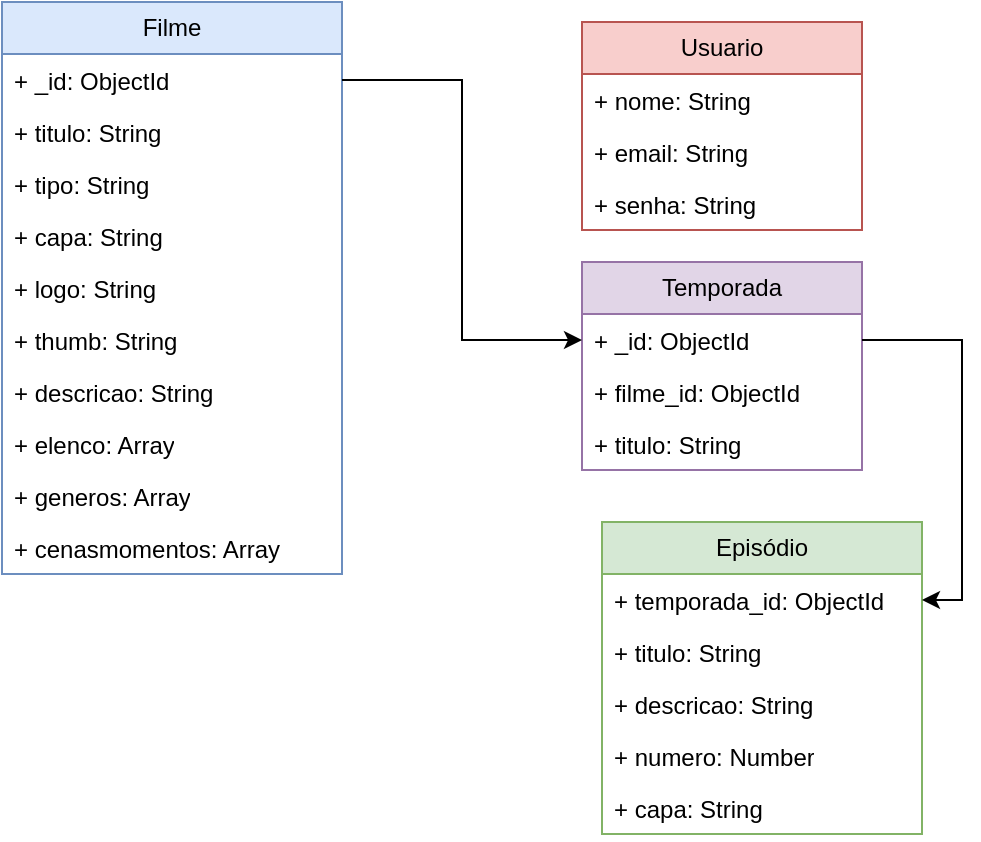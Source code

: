 <mxfile version="26.0.10">
  <diagram name="Página-1" id="uGrEJp1gB2m9r8jbkH1q">
    <mxGraphModel dx="880" dy="468" grid="1" gridSize="10" guides="1" tooltips="1" connect="1" arrows="1" fold="1" page="1" pageScale="1" pageWidth="827" pageHeight="1169" math="0" shadow="0">
      <root>
        <mxCell id="0" />
        <mxCell id="1" parent="0" />
        <mxCell id="Uh7ExJbNrkZJIm94rWD_-1" value="Filme" style="swimlane;fontStyle=0;childLayout=stackLayout;horizontal=1;startSize=26;fillColor=#dae8fc;horizontalStack=0;resizeParent=1;resizeParentMax=0;resizeLast=0;collapsible=1;marginBottom=0;whiteSpace=wrap;html=1;strokeColor=#6c8ebf;" vertex="1" parent="1">
          <mxGeometry x="80" y="70" width="170" height="286" as="geometry" />
        </mxCell>
        <mxCell id="Uh7ExJbNrkZJIm94rWD_-2" value="+ _id: ObjectId" style="text;strokeColor=none;fillColor=none;align=left;verticalAlign=top;spacingLeft=4;spacingRight=4;overflow=hidden;rotatable=0;points=[[0,0.5],[1,0.5]];portConstraint=eastwest;whiteSpace=wrap;html=1;" vertex="1" parent="Uh7ExJbNrkZJIm94rWD_-1">
          <mxGeometry y="26" width="170" height="26" as="geometry" />
        </mxCell>
        <mxCell id="Uh7ExJbNrkZJIm94rWD_-20" value="+ titulo: String" style="text;strokeColor=none;fillColor=none;align=left;verticalAlign=top;spacingLeft=4;spacingRight=4;overflow=hidden;rotatable=0;points=[[0,0.5],[1,0.5]];portConstraint=eastwest;whiteSpace=wrap;html=1;" vertex="1" parent="Uh7ExJbNrkZJIm94rWD_-1">
          <mxGeometry y="52" width="170" height="26" as="geometry" />
        </mxCell>
        <mxCell id="Uh7ExJbNrkZJIm94rWD_-10" value="+ tipo: String" style="text;strokeColor=none;fillColor=none;align=left;verticalAlign=top;spacingLeft=4;spacingRight=4;overflow=hidden;rotatable=0;points=[[0,0.5],[1,0.5]];portConstraint=eastwest;whiteSpace=wrap;html=1;" vertex="1" parent="Uh7ExJbNrkZJIm94rWD_-1">
          <mxGeometry y="78" width="170" height="26" as="geometry" />
        </mxCell>
        <mxCell id="Uh7ExJbNrkZJIm94rWD_-3" value="+ capa: String" style="text;strokeColor=none;fillColor=none;align=left;verticalAlign=top;spacingLeft=4;spacingRight=4;overflow=hidden;rotatable=0;points=[[0,0.5],[1,0.5]];portConstraint=eastwest;whiteSpace=wrap;html=1;" vertex="1" parent="Uh7ExJbNrkZJIm94rWD_-1">
          <mxGeometry y="104" width="170" height="26" as="geometry" />
        </mxCell>
        <mxCell id="Uh7ExJbNrkZJIm94rWD_-4" value="+ logo: String" style="text;strokeColor=none;fillColor=none;align=left;verticalAlign=top;spacingLeft=4;spacingRight=4;overflow=hidden;rotatable=0;points=[[0,0.5],[1,0.5]];portConstraint=eastwest;whiteSpace=wrap;html=1;" vertex="1" parent="Uh7ExJbNrkZJIm94rWD_-1">
          <mxGeometry y="130" width="170" height="26" as="geometry" />
        </mxCell>
        <mxCell id="Uh7ExJbNrkZJIm94rWD_-5" value="+ thumb: String" style="text;strokeColor=none;fillColor=none;align=left;verticalAlign=top;spacingLeft=4;spacingRight=4;overflow=hidden;rotatable=0;points=[[0,0.5],[1,0.5]];portConstraint=eastwest;whiteSpace=wrap;html=1;" vertex="1" parent="Uh7ExJbNrkZJIm94rWD_-1">
          <mxGeometry y="156" width="170" height="26" as="geometry" />
        </mxCell>
        <mxCell id="Uh7ExJbNrkZJIm94rWD_-6" value="+ descricao: String" style="text;strokeColor=none;fillColor=none;align=left;verticalAlign=top;spacingLeft=4;spacingRight=4;overflow=hidden;rotatable=0;points=[[0,0.5],[1,0.5]];portConstraint=eastwest;whiteSpace=wrap;html=1;" vertex="1" parent="Uh7ExJbNrkZJIm94rWD_-1">
          <mxGeometry y="182" width="170" height="26" as="geometry" />
        </mxCell>
        <mxCell id="Uh7ExJbNrkZJIm94rWD_-7" value="+ elenco: Array" style="text;strokeColor=none;fillColor=none;align=left;verticalAlign=top;spacingLeft=4;spacingRight=4;overflow=hidden;rotatable=0;points=[[0,0.5],[1,0.5]];portConstraint=eastwest;whiteSpace=wrap;html=1;" vertex="1" parent="Uh7ExJbNrkZJIm94rWD_-1">
          <mxGeometry y="208" width="170" height="26" as="geometry" />
        </mxCell>
        <mxCell id="Uh7ExJbNrkZJIm94rWD_-8" value="+ generos: Array" style="text;strokeColor=none;fillColor=none;align=left;verticalAlign=top;spacingLeft=4;spacingRight=4;overflow=hidden;rotatable=0;points=[[0,0.5],[1,0.5]];portConstraint=eastwest;whiteSpace=wrap;html=1;" vertex="1" parent="Uh7ExJbNrkZJIm94rWD_-1">
          <mxGeometry y="234" width="170" height="26" as="geometry" />
        </mxCell>
        <mxCell id="Uh7ExJbNrkZJIm94rWD_-9" value="+ cenasmomentos: Array" style="text;strokeColor=none;fillColor=none;align=left;verticalAlign=top;spacingLeft=4;spacingRight=4;overflow=hidden;rotatable=0;points=[[0,0.5],[1,0.5]];portConstraint=eastwest;whiteSpace=wrap;html=1;" vertex="1" parent="Uh7ExJbNrkZJIm94rWD_-1">
          <mxGeometry y="260" width="170" height="26" as="geometry" />
        </mxCell>
        <mxCell id="Uh7ExJbNrkZJIm94rWD_-11" value="Usuario" style="swimlane;fontStyle=0;childLayout=stackLayout;horizontal=1;startSize=26;fillColor=#f8cecc;horizontalStack=0;resizeParent=1;resizeParentMax=0;resizeLast=0;collapsible=1;marginBottom=0;whiteSpace=wrap;html=1;strokeColor=#b85450;" vertex="1" parent="1">
          <mxGeometry x="370" y="80" width="140" height="104" as="geometry" />
        </mxCell>
        <mxCell id="Uh7ExJbNrkZJIm94rWD_-12" value="+ nome: String" style="text;strokeColor=none;fillColor=none;align=left;verticalAlign=top;spacingLeft=4;spacingRight=4;overflow=hidden;rotatable=0;points=[[0,0.5],[1,0.5]];portConstraint=eastwest;whiteSpace=wrap;html=1;" vertex="1" parent="Uh7ExJbNrkZJIm94rWD_-11">
          <mxGeometry y="26" width="140" height="26" as="geometry" />
        </mxCell>
        <mxCell id="Uh7ExJbNrkZJIm94rWD_-13" value="+ email: String" style="text;strokeColor=none;fillColor=none;align=left;verticalAlign=top;spacingLeft=4;spacingRight=4;overflow=hidden;rotatable=0;points=[[0,0.5],[1,0.5]];portConstraint=eastwest;whiteSpace=wrap;html=1;" vertex="1" parent="Uh7ExJbNrkZJIm94rWD_-11">
          <mxGeometry y="52" width="140" height="26" as="geometry" />
        </mxCell>
        <mxCell id="Uh7ExJbNrkZJIm94rWD_-14" value="+ senha: String" style="text;strokeColor=none;fillColor=none;align=left;verticalAlign=top;spacingLeft=4;spacingRight=4;overflow=hidden;rotatable=0;points=[[0,0.5],[1,0.5]];portConstraint=eastwest;whiteSpace=wrap;html=1;" vertex="1" parent="Uh7ExJbNrkZJIm94rWD_-11">
          <mxGeometry y="78" width="140" height="26" as="geometry" />
        </mxCell>
        <mxCell id="Uh7ExJbNrkZJIm94rWD_-15" value="Temporada" style="swimlane;fontStyle=0;childLayout=stackLayout;horizontal=1;startSize=26;fillColor=#e1d5e7;horizontalStack=0;resizeParent=1;resizeParentMax=0;resizeLast=0;collapsible=1;marginBottom=0;whiteSpace=wrap;html=1;strokeColor=#9673a6;" vertex="1" parent="1">
          <mxGeometry x="370" y="200" width="140" height="104" as="geometry" />
        </mxCell>
        <mxCell id="Uh7ExJbNrkZJIm94rWD_-16" value="+ _id: ObjectId" style="text;strokeColor=none;fillColor=none;align=left;verticalAlign=top;spacingLeft=4;spacingRight=4;overflow=hidden;rotatable=0;points=[[0,0.5],[1,0.5]];portConstraint=eastwest;whiteSpace=wrap;html=1;" vertex="1" parent="Uh7ExJbNrkZJIm94rWD_-15">
          <mxGeometry y="26" width="140" height="26" as="geometry" />
        </mxCell>
        <mxCell id="Uh7ExJbNrkZJIm94rWD_-28" value="+ filme_id: ObjectId" style="text;strokeColor=none;fillColor=none;align=left;verticalAlign=top;spacingLeft=4;spacingRight=4;overflow=hidden;rotatable=0;points=[[0,0.5],[1,0.5]];portConstraint=eastwest;whiteSpace=wrap;html=1;" vertex="1" parent="Uh7ExJbNrkZJIm94rWD_-15">
          <mxGeometry y="52" width="140" height="26" as="geometry" />
        </mxCell>
        <mxCell id="Uh7ExJbNrkZJIm94rWD_-17" value="+ titulo: String" style="text;strokeColor=none;fillColor=none;align=left;verticalAlign=top;spacingLeft=4;spacingRight=4;overflow=hidden;rotatable=0;points=[[0,0.5],[1,0.5]];portConstraint=eastwest;whiteSpace=wrap;html=1;" vertex="1" parent="Uh7ExJbNrkZJIm94rWD_-15">
          <mxGeometry y="78" width="140" height="26" as="geometry" />
        </mxCell>
        <mxCell id="Uh7ExJbNrkZJIm94rWD_-21" style="edgeStyle=orthogonalEdgeStyle;rounded=0;orthogonalLoop=1;jettySize=auto;html=1;" edge="1" parent="1" source="Uh7ExJbNrkZJIm94rWD_-2" target="Uh7ExJbNrkZJIm94rWD_-16">
          <mxGeometry relative="1" as="geometry" />
        </mxCell>
        <mxCell id="Uh7ExJbNrkZJIm94rWD_-22" value="Episódio" style="swimlane;fontStyle=0;childLayout=stackLayout;horizontal=1;startSize=26;fillColor=#d5e8d4;horizontalStack=0;resizeParent=1;resizeParentMax=0;resizeLast=0;collapsible=1;marginBottom=0;whiteSpace=wrap;html=1;strokeColor=#82b366;" vertex="1" parent="1">
          <mxGeometry x="380" y="330" width="160" height="156" as="geometry" />
        </mxCell>
        <mxCell id="Uh7ExJbNrkZJIm94rWD_-23" value="+ temporada_id: ObjectId" style="text;strokeColor=none;fillColor=none;align=left;verticalAlign=top;spacingLeft=4;spacingRight=4;overflow=hidden;rotatable=0;points=[[0,0.5],[1,0.5]];portConstraint=eastwest;whiteSpace=wrap;html=1;" vertex="1" parent="Uh7ExJbNrkZJIm94rWD_-22">
          <mxGeometry y="26" width="160" height="26" as="geometry" />
        </mxCell>
        <mxCell id="Uh7ExJbNrkZJIm94rWD_-24" value="+ titulo: String" style="text;strokeColor=none;fillColor=none;align=left;verticalAlign=top;spacingLeft=4;spacingRight=4;overflow=hidden;rotatable=0;points=[[0,0.5],[1,0.5]];portConstraint=eastwest;whiteSpace=wrap;html=1;" vertex="1" parent="Uh7ExJbNrkZJIm94rWD_-22">
          <mxGeometry y="52" width="160" height="26" as="geometry" />
        </mxCell>
        <mxCell id="Uh7ExJbNrkZJIm94rWD_-25" value="+ descricao: String" style="text;strokeColor=none;fillColor=none;align=left;verticalAlign=top;spacingLeft=4;spacingRight=4;overflow=hidden;rotatable=0;points=[[0,0.5],[1,0.5]];portConstraint=eastwest;whiteSpace=wrap;html=1;" vertex="1" parent="Uh7ExJbNrkZJIm94rWD_-22">
          <mxGeometry y="78" width="160" height="26" as="geometry" />
        </mxCell>
        <mxCell id="Uh7ExJbNrkZJIm94rWD_-26" value="+ numero: Number" style="text;strokeColor=none;fillColor=none;align=left;verticalAlign=top;spacingLeft=4;spacingRight=4;overflow=hidden;rotatable=0;points=[[0,0.5],[1,0.5]];portConstraint=eastwest;whiteSpace=wrap;html=1;" vertex="1" parent="Uh7ExJbNrkZJIm94rWD_-22">
          <mxGeometry y="104" width="160" height="26" as="geometry" />
        </mxCell>
        <mxCell id="Uh7ExJbNrkZJIm94rWD_-27" value="+ capa: String" style="text;strokeColor=none;fillColor=none;align=left;verticalAlign=top;spacingLeft=4;spacingRight=4;overflow=hidden;rotatable=0;points=[[0,0.5],[1,0.5]];portConstraint=eastwest;whiteSpace=wrap;html=1;" vertex="1" parent="Uh7ExJbNrkZJIm94rWD_-22">
          <mxGeometry y="130" width="160" height="26" as="geometry" />
        </mxCell>
        <mxCell id="Uh7ExJbNrkZJIm94rWD_-30" style="edgeStyle=orthogonalEdgeStyle;rounded=0;orthogonalLoop=1;jettySize=auto;html=1;exitX=1;exitY=0.5;exitDx=0;exitDy=0;entryX=1;entryY=0.5;entryDx=0;entryDy=0;" edge="1" parent="1" source="Uh7ExJbNrkZJIm94rWD_-16" target="Uh7ExJbNrkZJIm94rWD_-23">
          <mxGeometry relative="1" as="geometry" />
        </mxCell>
      </root>
    </mxGraphModel>
  </diagram>
</mxfile>
